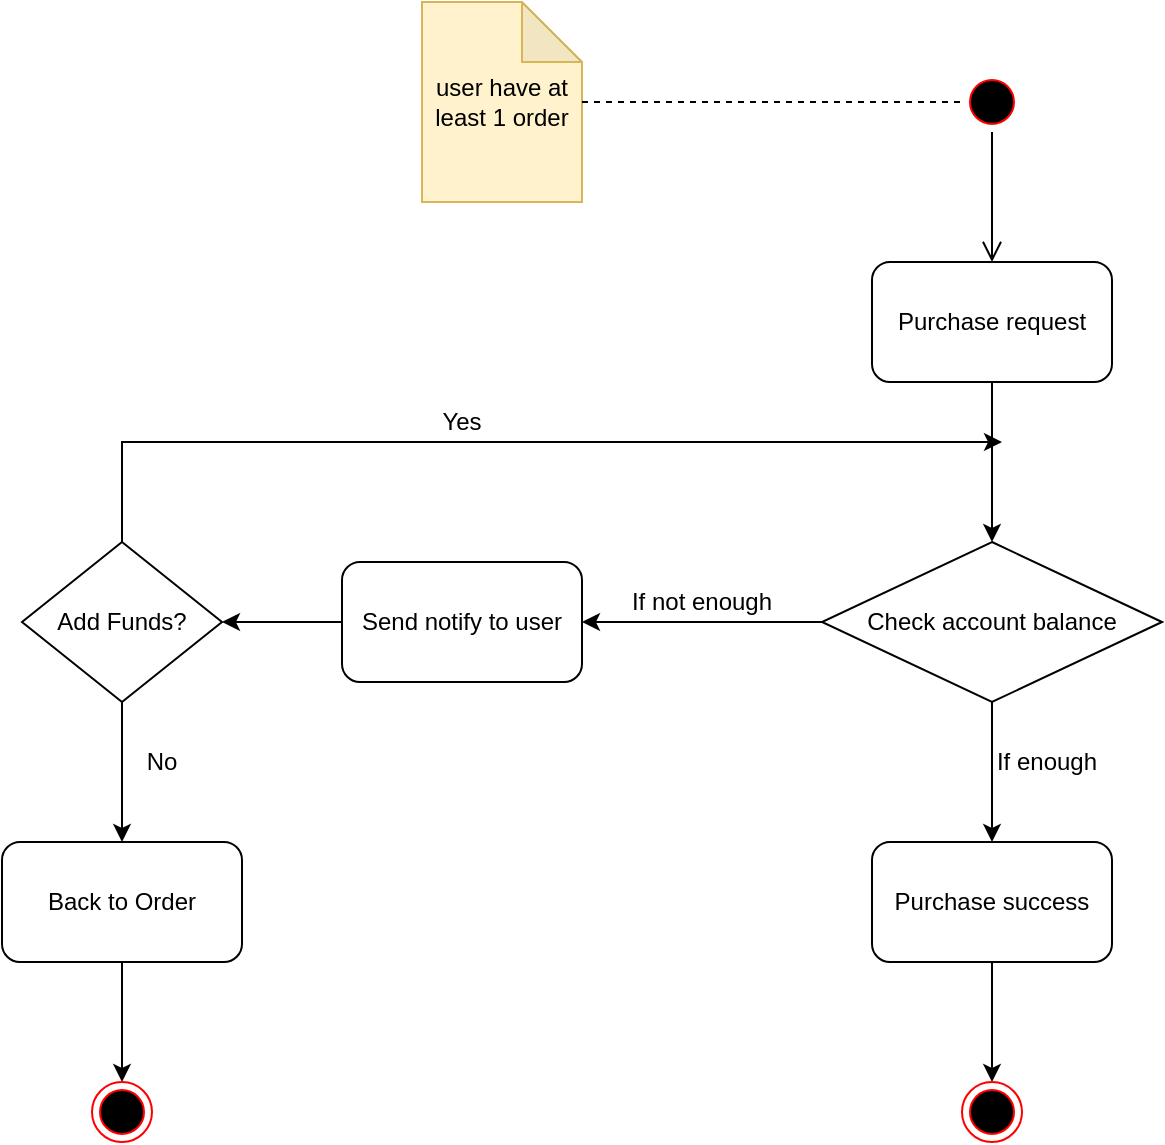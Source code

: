 <mxfile version="10.6.7" type="device"><diagram id="E9HpPS1w5FtO8h4Hmg8S" name="Page-1"><mxGraphModel dx="1394" dy="765" grid="1" gridSize="10" guides="1" tooltips="1" connect="1" arrows="1" fold="1" page="1" pageScale="1" pageWidth="850" pageHeight="1100" math="0" shadow="0"><root><mxCell id="0"/><mxCell id="1" parent="0"/><mxCell id="rMSLLUA5rbTkJ2LkVxOv-1" value="" style="ellipse;html=1;shape=startState;fillColor=#000000;strokeColor=#ff0000;" vertex="1" parent="1"><mxGeometry x="500" y="55" width="30" height="30" as="geometry"/></mxCell><mxCell id="rMSLLUA5rbTkJ2LkVxOv-2" value="" style="edgeStyle=orthogonalEdgeStyle;html=1;verticalAlign=bottom;endArrow=open;endSize=8;entryX=0.5;entryY=0;entryDx=0;entryDy=0;" edge="1" source="rMSLLUA5rbTkJ2LkVxOv-1" parent="1" target="rMSLLUA5rbTkJ2LkVxOv-3"><mxGeometry relative="1" as="geometry"><mxPoint x="455" y="110" as="targetPoint"/></mxGeometry></mxCell><mxCell id="rMSLLUA5rbTkJ2LkVxOv-5" style="edgeStyle=orthogonalEdgeStyle;rounded=0;orthogonalLoop=1;jettySize=auto;html=1;entryX=0.5;entryY=0;entryDx=0;entryDy=0;" edge="1" parent="1" source="rMSLLUA5rbTkJ2LkVxOv-3" target="rMSLLUA5rbTkJ2LkVxOv-4"><mxGeometry relative="1" as="geometry"/></mxCell><mxCell id="rMSLLUA5rbTkJ2LkVxOv-3" value="Purchase request" style="rounded=1;whiteSpace=wrap;html=1;" vertex="1" parent="1"><mxGeometry x="455" y="150" width="120" height="60" as="geometry"/></mxCell><mxCell id="rMSLLUA5rbTkJ2LkVxOv-9" style="edgeStyle=orthogonalEdgeStyle;rounded=0;orthogonalLoop=1;jettySize=auto;html=1;entryX=1;entryY=0.5;entryDx=0;entryDy=0;" edge="1" parent="1" source="rMSLLUA5rbTkJ2LkVxOv-4" target="rMSLLUA5rbTkJ2LkVxOv-8"><mxGeometry relative="1" as="geometry"/></mxCell><mxCell id="rMSLLUA5rbTkJ2LkVxOv-21" style="edgeStyle=orthogonalEdgeStyle;rounded=0;orthogonalLoop=1;jettySize=auto;html=1;" edge="1" parent="1" source="rMSLLUA5rbTkJ2LkVxOv-4" target="rMSLLUA5rbTkJ2LkVxOv-20"><mxGeometry relative="1" as="geometry"/></mxCell><mxCell id="rMSLLUA5rbTkJ2LkVxOv-4" value="Check account balance" style="rhombus;whiteSpace=wrap;html=1;" vertex="1" parent="1"><mxGeometry x="430" y="290" width="170" height="80" as="geometry"/></mxCell><mxCell id="rMSLLUA5rbTkJ2LkVxOv-6" value="user have&amp;nbsp;at least 1 order" style="shape=note;whiteSpace=wrap;html=1;backgroundOutline=1;darkOpacity=0.05;fillColor=#fff2cc;strokeColor=#d6b656;" vertex="1" parent="1"><mxGeometry x="230" y="20" width="80" height="100" as="geometry"/></mxCell><mxCell id="rMSLLUA5rbTkJ2LkVxOv-7" value="" style="endArrow=none;dashed=1;html=1;entryX=0;entryY=0.5;entryDx=0;entryDy=0;" edge="1" parent="1" source="rMSLLUA5rbTkJ2LkVxOv-6" target="rMSLLUA5rbTkJ2LkVxOv-1"><mxGeometry width="50" height="50" relative="1" as="geometry"><mxPoint x="320" y="90" as="sourcePoint"/><mxPoint x="400" y="40" as="targetPoint"/></mxGeometry></mxCell><mxCell id="rMSLLUA5rbTkJ2LkVxOv-12" style="edgeStyle=orthogonalEdgeStyle;rounded=0;orthogonalLoop=1;jettySize=auto;html=1;entryX=1;entryY=0.5;entryDx=0;entryDy=0;" edge="1" parent="1" source="rMSLLUA5rbTkJ2LkVxOv-8" target="rMSLLUA5rbTkJ2LkVxOv-11"><mxGeometry relative="1" as="geometry"/></mxCell><mxCell id="rMSLLUA5rbTkJ2LkVxOv-8" value="Send notify to user" style="rounded=1;whiteSpace=wrap;html=1;" vertex="1" parent="1"><mxGeometry x="190" y="300" width="120" height="60" as="geometry"/></mxCell><mxCell id="rMSLLUA5rbTkJ2LkVxOv-10" value="If not enough" style="text;html=1;strokeColor=none;fillColor=none;align=center;verticalAlign=middle;whiteSpace=wrap;rounded=0;" vertex="1" parent="1"><mxGeometry x="315" y="310" width="110" height="20" as="geometry"/></mxCell><mxCell id="rMSLLUA5rbTkJ2LkVxOv-13" style="edgeStyle=orthogonalEdgeStyle;rounded=0;orthogonalLoop=1;jettySize=auto;html=1;" edge="1" parent="1" source="rMSLLUA5rbTkJ2LkVxOv-11"><mxGeometry relative="1" as="geometry"><mxPoint x="520" y="240" as="targetPoint"/><Array as="points"><mxPoint x="80" y="240"/></Array></mxGeometry></mxCell><mxCell id="rMSLLUA5rbTkJ2LkVxOv-16" style="edgeStyle=orthogonalEdgeStyle;rounded=0;orthogonalLoop=1;jettySize=auto;html=1;" edge="1" parent="1" source="rMSLLUA5rbTkJ2LkVxOv-11" target="rMSLLUA5rbTkJ2LkVxOv-15"><mxGeometry relative="1" as="geometry"/></mxCell><mxCell id="rMSLLUA5rbTkJ2LkVxOv-11" value="Add Funds?" style="rhombus;whiteSpace=wrap;html=1;" vertex="1" parent="1"><mxGeometry x="30" y="290" width="100" height="80" as="geometry"/></mxCell><mxCell id="rMSLLUA5rbTkJ2LkVxOv-14" value="Yes" style="text;html=1;strokeColor=none;fillColor=none;align=center;verticalAlign=middle;whiteSpace=wrap;rounded=0;" vertex="1" parent="1"><mxGeometry x="230" y="220" width="40" height="20" as="geometry"/></mxCell><mxCell id="rMSLLUA5rbTkJ2LkVxOv-19" style="edgeStyle=orthogonalEdgeStyle;rounded=0;orthogonalLoop=1;jettySize=auto;html=1;" edge="1" parent="1" source="rMSLLUA5rbTkJ2LkVxOv-15" target="rMSLLUA5rbTkJ2LkVxOv-18"><mxGeometry relative="1" as="geometry"/></mxCell><mxCell id="rMSLLUA5rbTkJ2LkVxOv-15" value="Back to Order" style="rounded=1;whiteSpace=wrap;html=1;" vertex="1" parent="1"><mxGeometry x="20" y="440" width="120" height="60" as="geometry"/></mxCell><mxCell id="rMSLLUA5rbTkJ2LkVxOv-17" value="No" style="text;html=1;strokeColor=none;fillColor=none;align=center;verticalAlign=middle;whiteSpace=wrap;rounded=0;" vertex="1" parent="1"><mxGeometry x="80" y="390" width="40" height="20" as="geometry"/></mxCell><mxCell id="rMSLLUA5rbTkJ2LkVxOv-18" value="" style="ellipse;html=1;shape=endState;fillColor=#000000;strokeColor=#ff0000;" vertex="1" parent="1"><mxGeometry x="65" y="560" width="30" height="30" as="geometry"/></mxCell><mxCell id="rMSLLUA5rbTkJ2LkVxOv-26" style="edgeStyle=orthogonalEdgeStyle;rounded=0;orthogonalLoop=1;jettySize=auto;html=1;entryX=0.5;entryY=0;entryDx=0;entryDy=0;" edge="1" parent="1" source="rMSLLUA5rbTkJ2LkVxOv-20" target="rMSLLUA5rbTkJ2LkVxOv-25"><mxGeometry relative="1" as="geometry"/></mxCell><mxCell id="rMSLLUA5rbTkJ2LkVxOv-20" value="Purchase success" style="rounded=1;whiteSpace=wrap;html=1;" vertex="1" parent="1"><mxGeometry x="455" y="440" width="120" height="60" as="geometry"/></mxCell><mxCell id="rMSLLUA5rbTkJ2LkVxOv-24" value="If enough" style="text;html=1;strokeColor=none;fillColor=none;align=center;verticalAlign=middle;whiteSpace=wrap;rounded=0;" vertex="1" parent="1"><mxGeometry x="515" y="390" width="55" height="20" as="geometry"/></mxCell><mxCell id="rMSLLUA5rbTkJ2LkVxOv-25" value="" style="ellipse;html=1;shape=endState;fillColor=#000000;strokeColor=#ff0000;" vertex="1" parent="1"><mxGeometry x="500" y="560" width="30" height="30" as="geometry"/></mxCell></root></mxGraphModel></diagram></mxfile>
